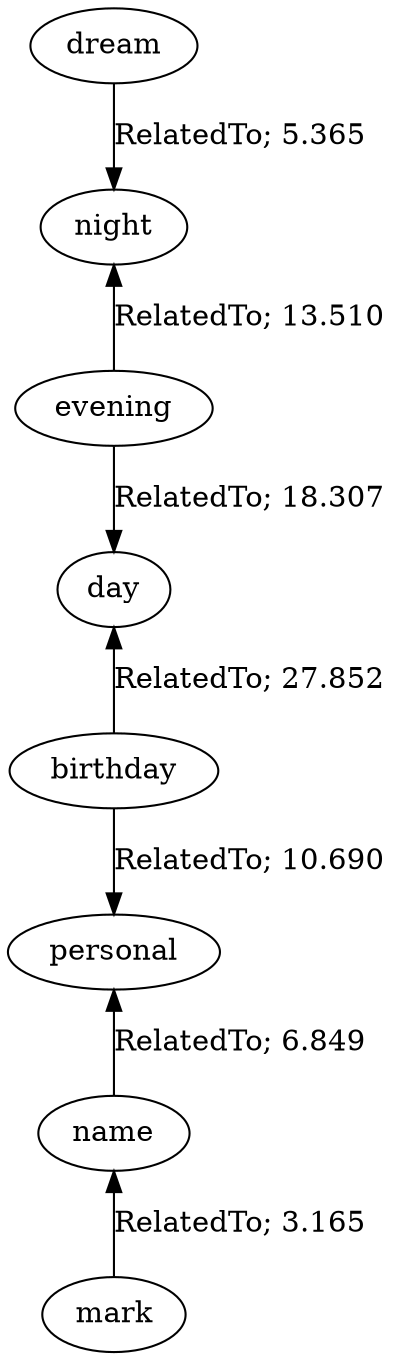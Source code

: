 // The path the concepts from "dream" to "mark".Path Length: 7; Weight Sum: 85.73875299770887; Average Weight: 12.248393285386982
digraph "9_e---dream-mark---PLen7_WSum85.739_WAvg12.248" {
	0 [label=dream]
	1 [label=night]
	2 [label=evening]
	3 [label=day]
	4 [label=birthday]
	5 [label=personal]
	6 [label=name]
	7 [label=mark]
	0 -> 1 [label="RelatedTo; 5.365" dir=forward weight=5.365]
	1 -> 2 [label="RelatedTo; 13.510" dir=back weight=13.510]
	2 -> 3 [label="RelatedTo; 18.307" dir=forward weight=18.307]
	3 -> 4 [label="RelatedTo; 27.852" dir=back weight=27.852]
	4 -> 5 [label="RelatedTo; 10.690" dir=forward weight=10.690]
	5 -> 6 [label="RelatedTo; 6.849" dir=back weight=6.849]
	6 -> 7 [label="RelatedTo; 3.165" dir=back weight=3.165]
}
